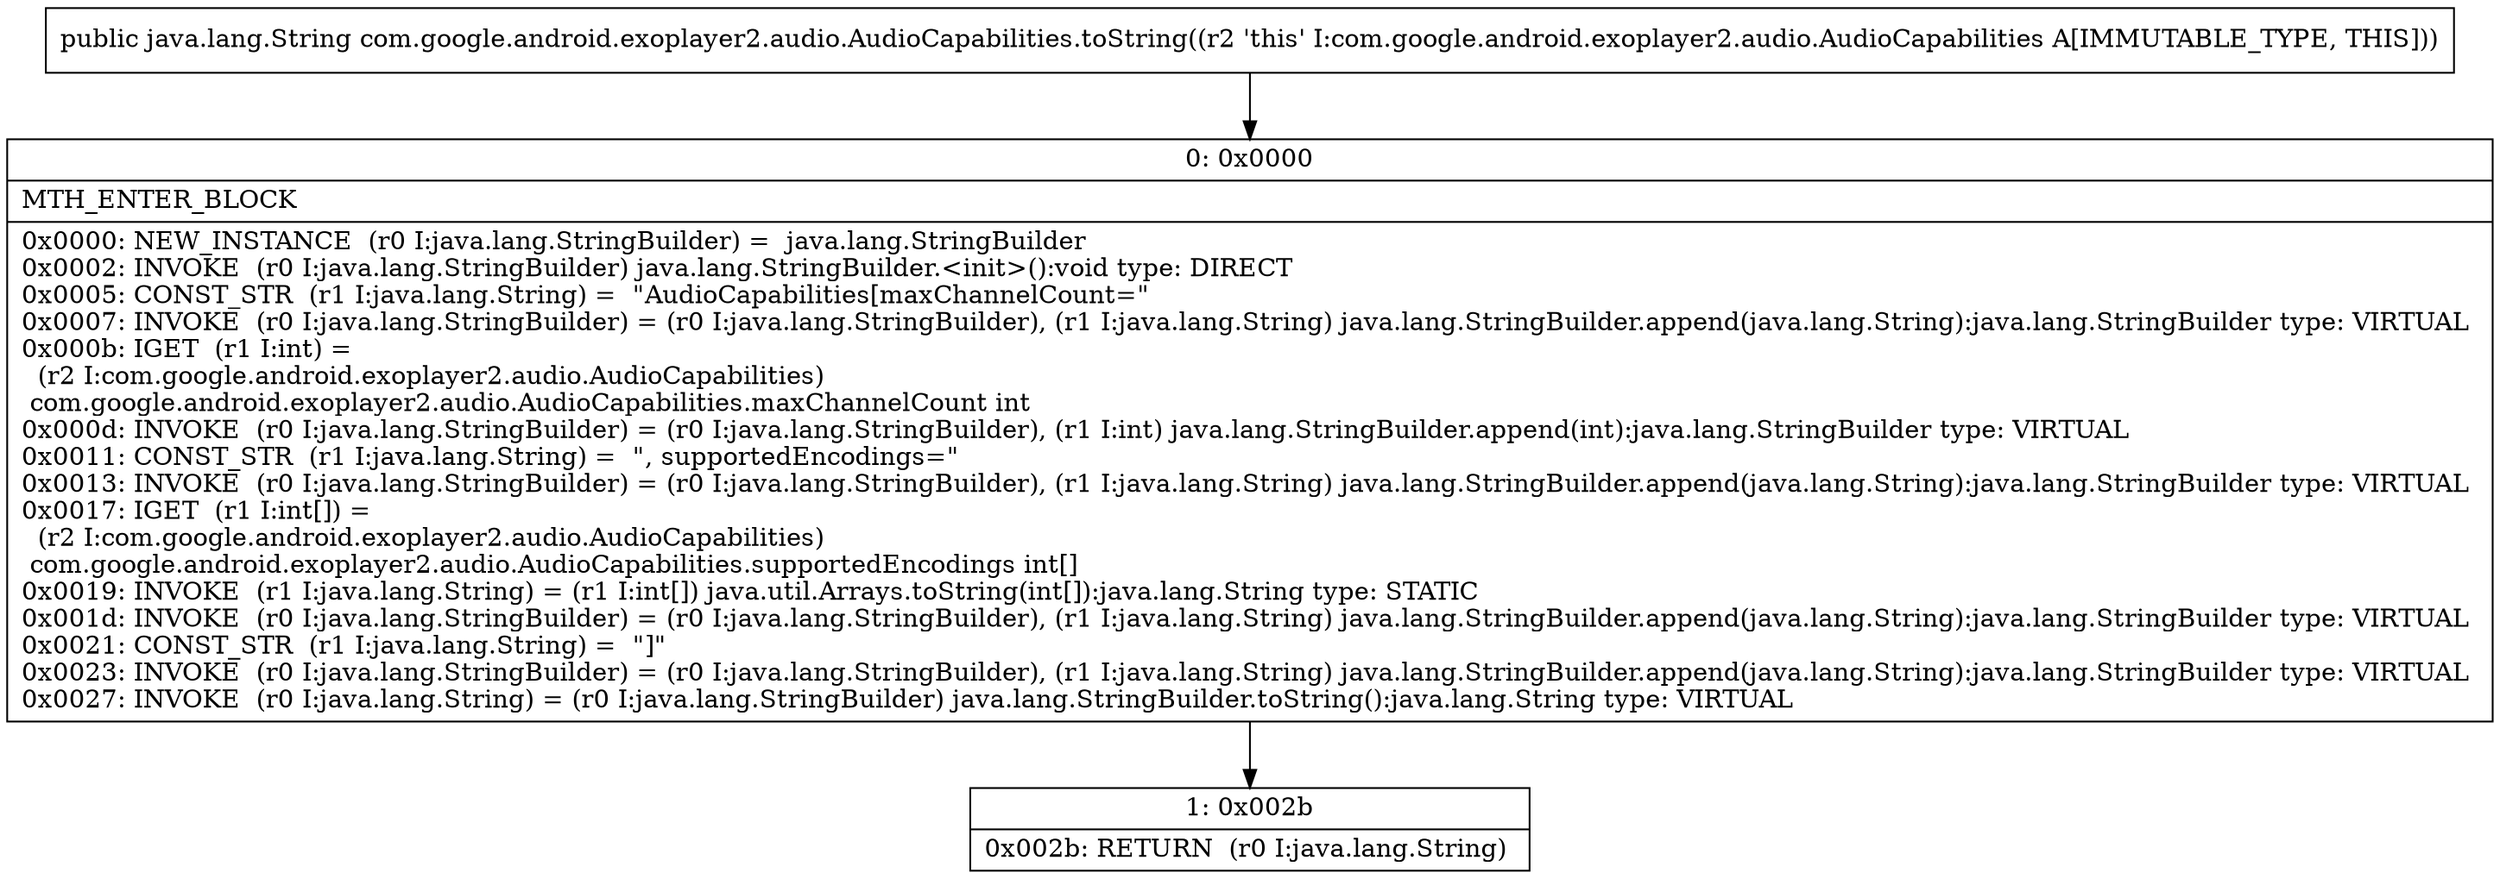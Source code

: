 digraph "CFG forcom.google.android.exoplayer2.audio.AudioCapabilities.toString()Ljava\/lang\/String;" {
Node_0 [shape=record,label="{0\:\ 0x0000|MTH_ENTER_BLOCK\l|0x0000: NEW_INSTANCE  (r0 I:java.lang.StringBuilder) =  java.lang.StringBuilder \l0x0002: INVOKE  (r0 I:java.lang.StringBuilder) java.lang.StringBuilder.\<init\>():void type: DIRECT \l0x0005: CONST_STR  (r1 I:java.lang.String) =  \"AudioCapabilities[maxChannelCount=\" \l0x0007: INVOKE  (r0 I:java.lang.StringBuilder) = (r0 I:java.lang.StringBuilder), (r1 I:java.lang.String) java.lang.StringBuilder.append(java.lang.String):java.lang.StringBuilder type: VIRTUAL \l0x000b: IGET  (r1 I:int) = \l  (r2 I:com.google.android.exoplayer2.audio.AudioCapabilities)\l com.google.android.exoplayer2.audio.AudioCapabilities.maxChannelCount int \l0x000d: INVOKE  (r0 I:java.lang.StringBuilder) = (r0 I:java.lang.StringBuilder), (r1 I:int) java.lang.StringBuilder.append(int):java.lang.StringBuilder type: VIRTUAL \l0x0011: CONST_STR  (r1 I:java.lang.String) =  \", supportedEncodings=\" \l0x0013: INVOKE  (r0 I:java.lang.StringBuilder) = (r0 I:java.lang.StringBuilder), (r1 I:java.lang.String) java.lang.StringBuilder.append(java.lang.String):java.lang.StringBuilder type: VIRTUAL \l0x0017: IGET  (r1 I:int[]) = \l  (r2 I:com.google.android.exoplayer2.audio.AudioCapabilities)\l com.google.android.exoplayer2.audio.AudioCapabilities.supportedEncodings int[] \l0x0019: INVOKE  (r1 I:java.lang.String) = (r1 I:int[]) java.util.Arrays.toString(int[]):java.lang.String type: STATIC \l0x001d: INVOKE  (r0 I:java.lang.StringBuilder) = (r0 I:java.lang.StringBuilder), (r1 I:java.lang.String) java.lang.StringBuilder.append(java.lang.String):java.lang.StringBuilder type: VIRTUAL \l0x0021: CONST_STR  (r1 I:java.lang.String) =  \"]\" \l0x0023: INVOKE  (r0 I:java.lang.StringBuilder) = (r0 I:java.lang.StringBuilder), (r1 I:java.lang.String) java.lang.StringBuilder.append(java.lang.String):java.lang.StringBuilder type: VIRTUAL \l0x0027: INVOKE  (r0 I:java.lang.String) = (r0 I:java.lang.StringBuilder) java.lang.StringBuilder.toString():java.lang.String type: VIRTUAL \l}"];
Node_1 [shape=record,label="{1\:\ 0x002b|0x002b: RETURN  (r0 I:java.lang.String) \l}"];
MethodNode[shape=record,label="{public java.lang.String com.google.android.exoplayer2.audio.AudioCapabilities.toString((r2 'this' I:com.google.android.exoplayer2.audio.AudioCapabilities A[IMMUTABLE_TYPE, THIS])) }"];
MethodNode -> Node_0;
Node_0 -> Node_1;
}

